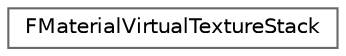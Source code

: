 digraph "Graphical Class Hierarchy"
{
 // INTERACTIVE_SVG=YES
 // LATEX_PDF_SIZE
  bgcolor="transparent";
  edge [fontname=Helvetica,fontsize=10,labelfontname=Helvetica,labelfontsize=10];
  node [fontname=Helvetica,fontsize=10,shape=box,height=0.2,width=0.4];
  rankdir="LR";
  Node0 [id="Node000000",label="FMaterialVirtualTextureStack",height=0.2,width=0.4,color="grey40", fillcolor="white", style="filled",URL="$d6/d47/classFMaterialVirtualTextureStack.html",tooltip=" "];
}
